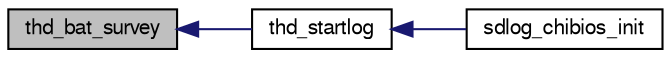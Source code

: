 digraph "thd_bat_survey"
{
  edge [fontname="FreeSans",fontsize="10",labelfontname="FreeSans",labelfontsize="10"];
  node [fontname="FreeSans",fontsize="10",shape=record];
  rankdir="LR";
  Node1 [label="thd_bat_survey",height=0.2,width=0.4,color="black", fillcolor="grey75", style="filled", fontcolor="black"];
  Node1 -> Node2 [dir="back",color="midnightblue",fontsize="10",style="solid",fontname="FreeSans"];
  Node2 [label="thd_startlog",height=0.2,width=0.4,color="black", fillcolor="white", style="filled",URL="$sdlog__chibios_8c.html#a7cf4c749454b496e749b47e614750109"];
  Node2 -> Node3 [dir="back",color="midnightblue",fontsize="10",style="solid",fontname="FreeSans"];
  Node3 [label="sdlog_chibios_init",height=0.2,width=0.4,color="black", fillcolor="white", style="filled",URL="$sdlog__chibios_8h.html#aeeba7682db35a9becddc07935f5d256a"];
}
